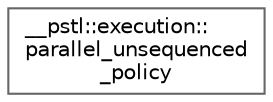 digraph "Graphical Class Hierarchy"
{
 // LATEX_PDF_SIZE
  bgcolor="transparent";
  edge [fontname=Helvetica,fontsize=10,labelfontname=Helvetica,labelfontsize=10];
  node [fontname=Helvetica,fontsize=10,shape=box,height=0.2,width=0.4];
  rankdir="LR";
  Node0 [id="Node000000",label="__pstl::execution::\lparallel_unsequenced\l_policy",height=0.2,width=0.4,color="grey40", fillcolor="white", style="filled",URL="$class____pstl_1_1execution_1_1v1_1_1parallel__unsequenced__policy.html",tooltip=" "];
}
